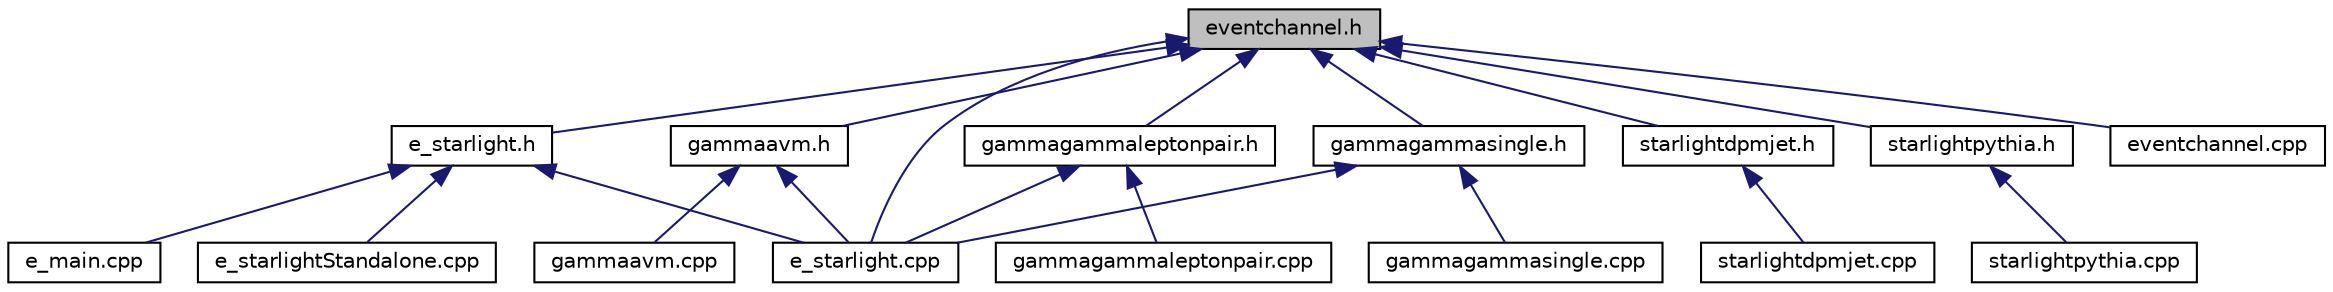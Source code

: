 digraph "eventchannel.h"
{
 // LATEX_PDF_SIZE
  bgcolor="transparent";
  edge [fontname="Helvetica",fontsize="10",labelfontname="Helvetica",labelfontsize="10"];
  node [fontname="Helvetica",fontsize="10",shape=record];
  Node25 [label="eventchannel.h",height=0.2,width=0.4,color="black", fillcolor="grey75", style="filled", fontcolor="black",tooltip=" "];
  Node25 -> Node26 [dir="back",color="midnightblue",fontsize="10",style="solid",fontname="Helvetica"];
  Node26 [label="e_starlight.h",height=0.2,width=0.4,color="black",URL="$e__starlight_8h.html",tooltip=" "];
  Node26 -> Node27 [dir="back",color="midnightblue",fontsize="10",style="solid",fontname="Helvetica"];
  Node27 [label="e_main.cpp",height=0.2,width=0.4,color="black",URL="$e__main_8cpp.html",tooltip=" "];
  Node26 -> Node28 [dir="back",color="midnightblue",fontsize="10",style="solid",fontname="Helvetica"];
  Node28 [label="e_starlight.cpp",height=0.2,width=0.4,color="black",URL="$e__starlight_8cpp.html",tooltip=" "];
  Node26 -> Node29 [dir="back",color="midnightblue",fontsize="10",style="solid",fontname="Helvetica"];
  Node29 [label="e_starlightStandalone.cpp",height=0.2,width=0.4,color="black",URL="$e__starlightStandalone_8cpp.html",tooltip=" "];
  Node25 -> Node30 [dir="back",color="midnightblue",fontsize="10",style="solid",fontname="Helvetica"];
  Node30 [label="gammaavm.h",height=0.2,width=0.4,color="black",URL="$gammaavm_8h.html",tooltip=" "];
  Node30 -> Node28 [dir="back",color="midnightblue",fontsize="10",style="solid",fontname="Helvetica"];
  Node30 -> Node31 [dir="back",color="midnightblue",fontsize="10",style="solid",fontname="Helvetica"];
  Node31 [label="gammaavm.cpp",height=0.2,width=0.4,color="black",URL="$gammaavm_8cpp.html",tooltip=" "];
  Node25 -> Node32 [dir="back",color="midnightblue",fontsize="10",style="solid",fontname="Helvetica"];
  Node32 [label="gammagammaleptonpair.h",height=0.2,width=0.4,color="black",URL="$gammagammaleptonpair_8h.html",tooltip=" "];
  Node32 -> Node28 [dir="back",color="midnightblue",fontsize="10",style="solid",fontname="Helvetica"];
  Node32 -> Node33 [dir="back",color="midnightblue",fontsize="10",style="solid",fontname="Helvetica"];
  Node33 [label="gammagammaleptonpair.cpp",height=0.2,width=0.4,color="black",URL="$gammagammaleptonpair_8cpp.html",tooltip=" "];
  Node25 -> Node34 [dir="back",color="midnightblue",fontsize="10",style="solid",fontname="Helvetica"];
  Node34 [label="gammagammasingle.h",height=0.2,width=0.4,color="black",URL="$gammagammasingle_8h.html",tooltip=" "];
  Node34 -> Node28 [dir="back",color="midnightblue",fontsize="10",style="solid",fontname="Helvetica"];
  Node34 -> Node35 [dir="back",color="midnightblue",fontsize="10",style="solid",fontname="Helvetica"];
  Node35 [label="gammagammasingle.cpp",height=0.2,width=0.4,color="black",URL="$gammagammasingle_8cpp.html",tooltip=" "];
  Node25 -> Node36 [dir="back",color="midnightblue",fontsize="10",style="solid",fontname="Helvetica"];
  Node36 [label="starlightdpmjet.h",height=0.2,width=0.4,color="black",URL="$starlightdpmjet_8h.html",tooltip=" "];
  Node36 -> Node37 [dir="back",color="midnightblue",fontsize="10",style="solid",fontname="Helvetica"];
  Node37 [label="starlightdpmjet.cpp",height=0.2,width=0.4,color="black",URL="$starlightdpmjet_8cpp.html",tooltip=" "];
  Node25 -> Node38 [dir="back",color="midnightblue",fontsize="10",style="solid",fontname="Helvetica"];
  Node38 [label="starlightpythia.h",height=0.2,width=0.4,color="black",URL="$starlightpythia_8h.html",tooltip=" "];
  Node38 -> Node39 [dir="back",color="midnightblue",fontsize="10",style="solid",fontname="Helvetica"];
  Node39 [label="starlightpythia.cpp",height=0.2,width=0.4,color="black",URL="$starlightpythia_8cpp.html",tooltip=" "];
  Node25 -> Node28 [dir="back",color="midnightblue",fontsize="10",style="solid",fontname="Helvetica"];
  Node25 -> Node40 [dir="back",color="midnightblue",fontsize="10",style="solid",fontname="Helvetica"];
  Node40 [label="eventchannel.cpp",height=0.2,width=0.4,color="black",URL="$eventchannel_8cpp.html",tooltip=" "];
}
